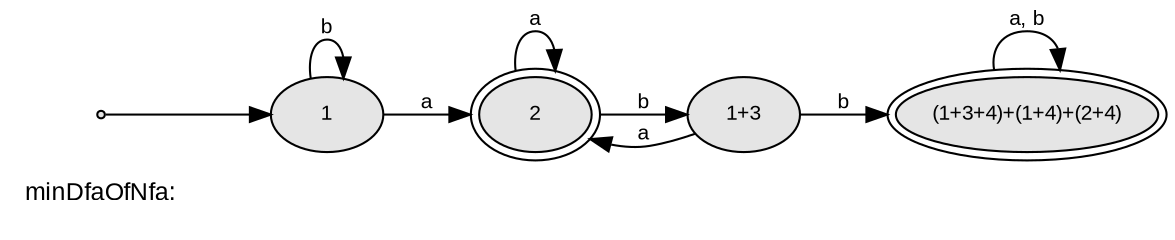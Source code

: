 digraph finite_state_machine {

  rankdir = LR;

  node [fontname = Arial fontsize = 10 style = filled fillcolor = gray90]
  "minDfaOfNfa:" [shape = none style = "" fontsize = 12];
  node [shape = point]; START; // shape for START node
  node [shape = ellipse peripheries = 2] "(1+3+4)+(1+4)+(2+4)" "2"; // shape for final nodes
  node [shape = ellipse peripheries = 1];  // shape for non-final nodes
  START -> "1";

  "1" -> "1" [label = "b" fontname = Arial fontsize = 10]; 
  "1" -> "2" [label = "a" fontname = Arial fontsize = 10]; 
  "2" -> "1+3" [label = "b" fontname = Arial fontsize = 10]; 
  "2" -> "2" [label = "a" fontname = Arial fontsize = 10]; 
  "1+3" -> "(1+3+4)+(1+4)+(2+4)" [label = "b" fontname = Arial fontsize = 10]; 
  "1+3" -> "2" [label = "a" fontname = Arial fontsize = 10]; 
  "(1+3+4)+(1+4)+(2+4)" -> "(1+3+4)+(1+4)+(2+4)" [label = "a, b" fontname = Arial fontsize = 10]; 

}
